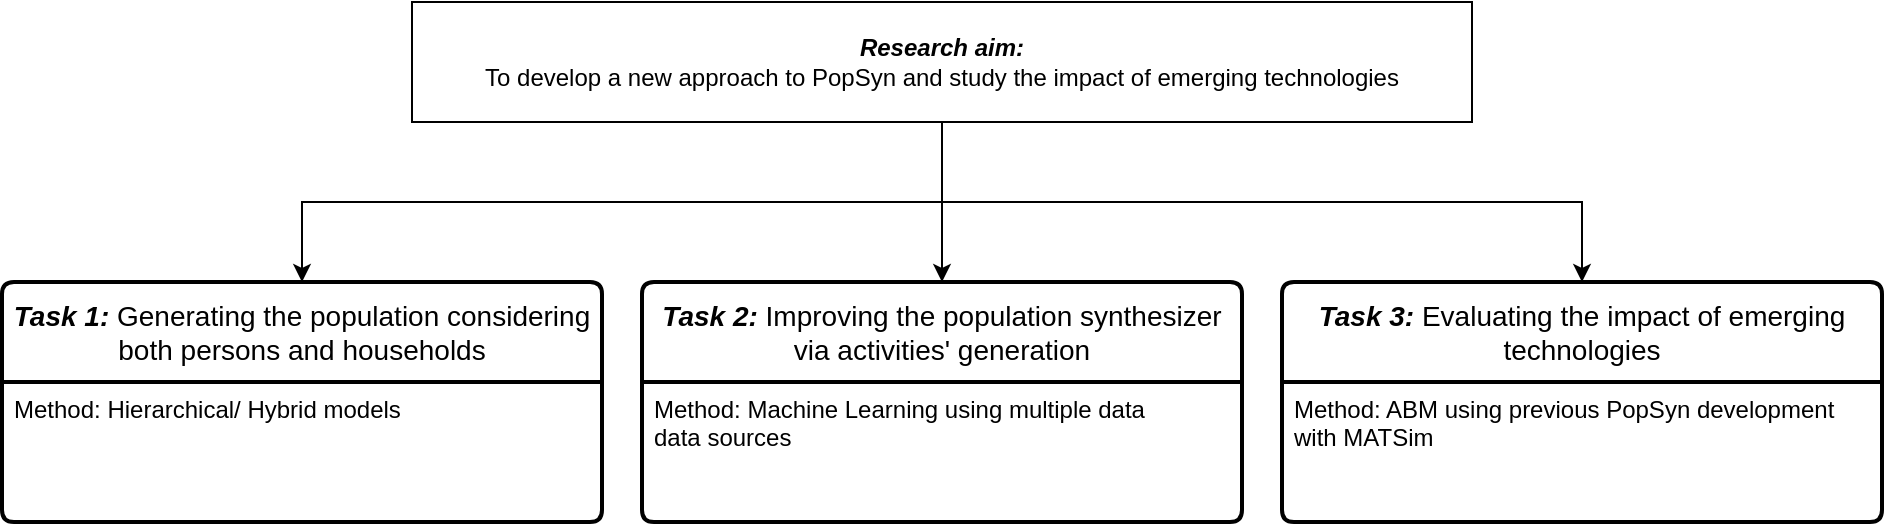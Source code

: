 <mxfile version="21.0.6" type="github">
  <diagram name="Page-1" id="MM2R8qyrStGVsI6Oqeew">
    <mxGraphModel dx="496" dy="1472" grid="1" gridSize="10" guides="1" tooltips="1" connect="1" arrows="1" fold="1" page="1" pageScale="1" pageWidth="827" pageHeight="1169" math="0" shadow="0">
      <root>
        <mxCell id="0" />
        <mxCell id="1" parent="0" />
        <mxCell id="1y8b1ZVUHF6cR52BnwD--20" style="edgeStyle=orthogonalEdgeStyle;rounded=0;orthogonalLoop=1;jettySize=auto;html=1;entryX=0.5;entryY=0;entryDx=0;entryDy=0;" parent="1" source="1y8b1ZVUHF6cR52BnwD--1" target="1y8b1ZVUHF6cR52BnwD--10" edge="1">
          <mxGeometry relative="1" as="geometry" />
        </mxCell>
        <mxCell id="1y8b1ZVUHF6cR52BnwD--21" style="edgeStyle=orthogonalEdgeStyle;rounded=0;orthogonalLoop=1;jettySize=auto;html=1;entryX=0.5;entryY=0;entryDx=0;entryDy=0;" parent="1" source="1y8b1ZVUHF6cR52BnwD--1" target="1y8b1ZVUHF6cR52BnwD--12" edge="1">
          <mxGeometry relative="1" as="geometry" />
        </mxCell>
        <mxCell id="1y8b1ZVUHF6cR52BnwD--22" style="edgeStyle=orthogonalEdgeStyle;rounded=0;orthogonalLoop=1;jettySize=auto;html=1;entryX=0.5;entryY=0;entryDx=0;entryDy=0;" parent="1" source="1y8b1ZVUHF6cR52BnwD--1" target="1y8b1ZVUHF6cR52BnwD--15" edge="1">
          <mxGeometry relative="1" as="geometry" />
        </mxCell>
        <mxCell id="1y8b1ZVUHF6cR52BnwD--1" value="&lt;b&gt;&lt;i&gt;Research aim:&lt;/i&gt;&lt;/b&gt;&lt;br&gt;To develop a new approach to PopSyn and study the impact of emerging technologies" style="rounded=0;whiteSpace=wrap;html=1;" parent="1" vertex="1">
          <mxGeometry x="225" y="140" width="530" height="60" as="geometry" />
        </mxCell>
        <mxCell id="1y8b1ZVUHF6cR52BnwD--10" value="&lt;b&gt;&lt;i&gt;Task 1:&lt;/i&gt;&lt;/b&gt; Generating the population considering both persons and households" style="swimlane;childLayout=stackLayout;horizontal=1;startSize=50;horizontalStack=0;rounded=1;fontSize=14;fontStyle=0;strokeWidth=2;resizeParent=0;resizeLast=1;shadow=0;dashed=0;align=center;arcSize=4;whiteSpace=wrap;html=1;" parent="1" vertex="1">
          <mxGeometry x="20" y="280" width="300" height="120" as="geometry" />
        </mxCell>
        <mxCell id="1y8b1ZVUHF6cR52BnwD--11" value="Method: Hierarchical/ Hybrid models" style="align=left;strokeColor=none;fillColor=none;spacingLeft=4;fontSize=12;verticalAlign=top;resizable=0;rotatable=0;part=1;html=1;" parent="1y8b1ZVUHF6cR52BnwD--10" vertex="1">
          <mxGeometry y="50" width="300" height="70" as="geometry" />
        </mxCell>
        <mxCell id="1y8b1ZVUHF6cR52BnwD--12" value="&lt;b&gt;&lt;i&gt;Task 2:&lt;/i&gt;&lt;/b&gt; Improving the population synthesizer via activities&#39; generation" style="swimlane;childLayout=stackLayout;horizontal=1;startSize=50;horizontalStack=0;rounded=1;fontSize=14;fontStyle=0;strokeWidth=2;resizeParent=0;resizeLast=1;shadow=0;dashed=0;align=center;arcSize=4;whiteSpace=wrap;html=1;" parent="1" vertex="1">
          <mxGeometry x="340" y="280" width="300" height="120" as="geometry" />
        </mxCell>
        <mxCell id="1y8b1ZVUHF6cR52BnwD--13" value="Method: Machine Learning using multiple data&lt;br&gt;data sources" style="align=left;strokeColor=none;fillColor=none;spacingLeft=4;fontSize=12;verticalAlign=top;resizable=0;rotatable=0;part=1;html=1;" parent="1y8b1ZVUHF6cR52BnwD--12" vertex="1">
          <mxGeometry y="50" width="300" height="70" as="geometry" />
        </mxCell>
        <mxCell id="1y8b1ZVUHF6cR52BnwD--15" value="&lt;b&gt;&lt;i&gt;Task 3:&lt;/i&gt;&lt;/b&gt; Evaluating the impact of emerging technologies" style="swimlane;childLayout=stackLayout;horizontal=1;startSize=50;horizontalStack=0;rounded=1;fontSize=14;fontStyle=0;strokeWidth=2;resizeParent=0;resizeLast=1;shadow=0;dashed=0;align=center;arcSize=4;whiteSpace=wrap;html=1;" parent="1" vertex="1">
          <mxGeometry x="660" y="280" width="300" height="120" as="geometry" />
        </mxCell>
        <mxCell id="1y8b1ZVUHF6cR52BnwD--16" value="Method: ABM using previous PopSyn development&lt;br&gt;with MATSim&amp;nbsp;&amp;nbsp;" style="align=left;strokeColor=none;fillColor=none;spacingLeft=4;fontSize=12;verticalAlign=top;resizable=0;rotatable=0;part=1;html=1;" parent="1y8b1ZVUHF6cR52BnwD--15" vertex="1">
          <mxGeometry y="50" width="300" height="70" as="geometry" />
        </mxCell>
      </root>
    </mxGraphModel>
  </diagram>
</mxfile>
